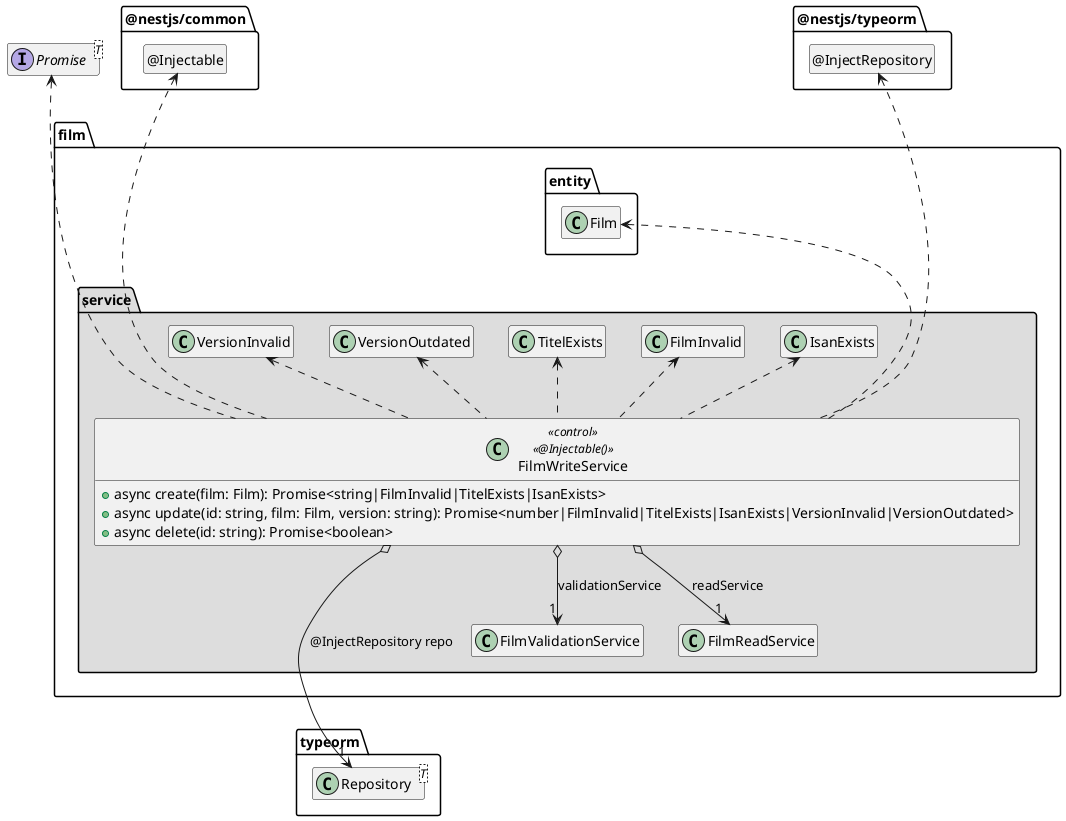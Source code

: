 '
'
' This program is free software: you can redistribute it and/or modify
' it under the terms of the GNU General Public License as published by
' the Free Software Foundation, either version 3 of the License, or
' (at your option) any later version.
'
' This program is distributed in the hope that it will be useful,
' but WITHOUT ANY WARRANTY; without even the implied warranty of
' MERCHANTABILITY or FITNESS FOR A PARTICULAR PURPOSE.  See the
' GNU General Public License for more details.
'
' You should have received a copy of the GNU General Public License
' along with this program.  If not, see <https://www.gnu.org/licenses/>.

' Preview durch <Alt>d

@startuml Anwendungskern

interface Promise<T>

package @nestjs/common {
  class "@Injectable" as Injectable
  hide Injectable circle
}

package typeorm {
  class Repository<T>
}

package @nestjs/typeorm {
  class "@InjectRepository" as InjectRepository
  hide InjectRepository circle
}

package film {
  package entity {
    class Film
  }

  package service #DDDDDD {
    class FilmInvalid
    class TitelExists
    class IsanExists
    class VersionInvalid
    class VersionOutdated

    class FilmWriteService << control >> <<@Injectable()>> {
      + async create(film: Film): Promise<string|FilmInvalid|TitelExists|IsanExists>
      + async update(id: string, film: Film, version: string): Promise<number|FilmInvalid|TitelExists|IsanExists|VersionInvalid|VersionOutdated>
      + async delete(id: string): Promise<boolean>
    }

    FilmWriteService o--> "1" FilmValidationService: validationService
    FilmWriteService o--> "1" FilmReadService: readService
    FilmWriteService o--> "1" Repository: @InjectRepository repo

    FilmWriteService .up.> Injectable
    FilmWriteService .up.> InjectRepository

    FilmWriteService .up.> Promise
    FilmWriteService ..> Film
    FilmWriteService .up.> FilmInvalid
    FilmWriteService .up.> TitelExists
    FilmWriteService .up.> IsanExists
    FilmWriteService .up.> VersionInvalid
    FilmWriteService .up.> VersionOutdated

    FilmInvalid .up[hidden].> Film
    Film .up[hidden].> Promise
    Film .up[hidden].> Injectable
    Film .up[hidden].> InjectRepository
    TitelExists .up[hidden].> Film
    FilmValidationService .[hidden].> Repository
  }
}

hide empty members

@enduml
